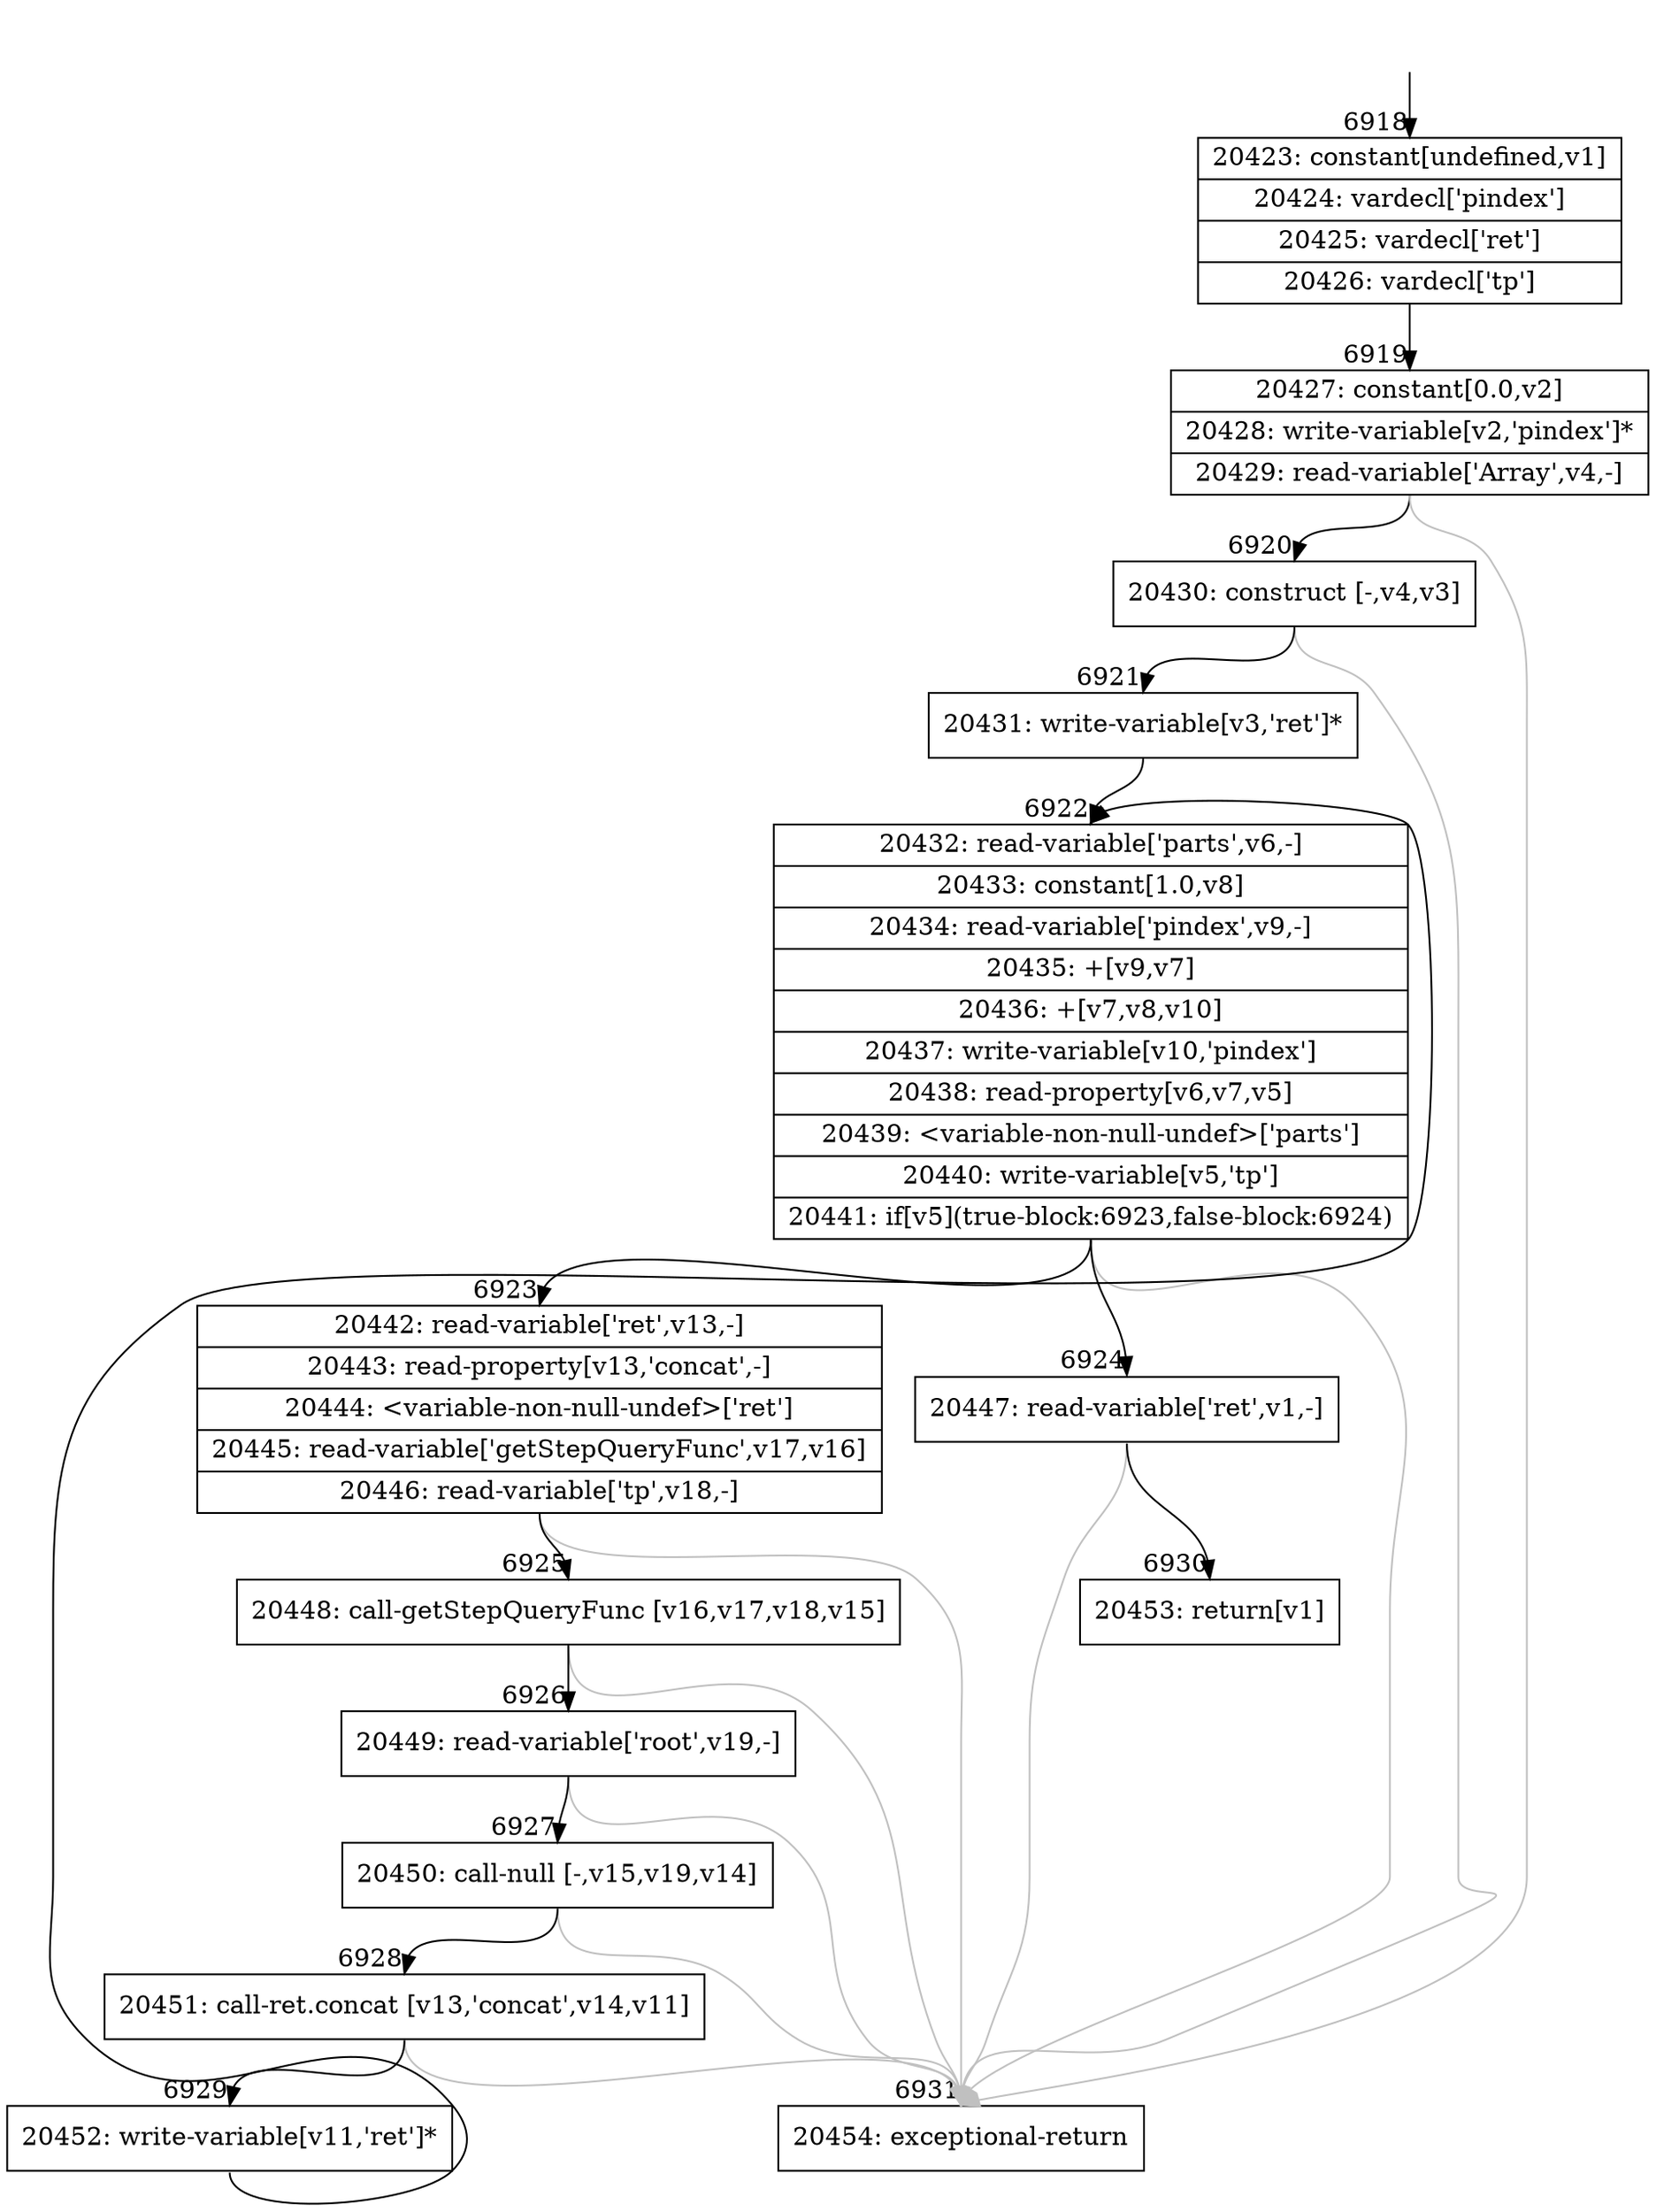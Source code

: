 digraph {
rankdir="TD"
BB_entry487[shape=none,label=""];
BB_entry487 -> BB6918 [tailport=s, headport=n, headlabel="    6918"]
BB6918 [shape=record label="{20423: constant[undefined,v1]|20424: vardecl['pindex']|20425: vardecl['ret']|20426: vardecl['tp']}" ] 
BB6918 -> BB6919 [tailport=s, headport=n, headlabel="      6919"]
BB6919 [shape=record label="{20427: constant[0.0,v2]|20428: write-variable[v2,'pindex']*|20429: read-variable['Array',v4,-]}" ] 
BB6919 -> BB6920 [tailport=s, headport=n, headlabel="      6920"]
BB6919 -> BB6931 [tailport=s, headport=n, color=gray, headlabel="      6931"]
BB6920 [shape=record label="{20430: construct [-,v4,v3]}" ] 
BB6920 -> BB6921 [tailport=s, headport=n, headlabel="      6921"]
BB6920 -> BB6931 [tailport=s, headport=n, color=gray]
BB6921 [shape=record label="{20431: write-variable[v3,'ret']*}" ] 
BB6921 -> BB6922 [tailport=s, headport=n, headlabel="      6922"]
BB6922 [shape=record label="{20432: read-variable['parts',v6,-]|20433: constant[1.0,v8]|20434: read-variable['pindex',v9,-]|20435: +[v9,v7]|20436: +[v7,v8,v10]|20437: write-variable[v10,'pindex']|20438: read-property[v6,v7,v5]|20439: \<variable-non-null-undef\>['parts']|20440: write-variable[v5,'tp']|20441: if[v5](true-block:6923,false-block:6924)}" ] 
BB6922 -> BB6923 [tailport=s, headport=n, headlabel="      6923"]
BB6922 -> BB6924 [tailport=s, headport=n, headlabel="      6924"]
BB6922 -> BB6931 [tailport=s, headport=n, color=gray]
BB6923 [shape=record label="{20442: read-variable['ret',v13,-]|20443: read-property[v13,'concat',-]|20444: \<variable-non-null-undef\>['ret']|20445: read-variable['getStepQueryFunc',v17,v16]|20446: read-variable['tp',v18,-]}" ] 
BB6923 -> BB6925 [tailport=s, headport=n, headlabel="      6925"]
BB6923 -> BB6931 [tailport=s, headport=n, color=gray]
BB6924 [shape=record label="{20447: read-variable['ret',v1,-]}" ] 
BB6924 -> BB6930 [tailport=s, headport=n, headlabel="      6930"]
BB6924 -> BB6931 [tailport=s, headport=n, color=gray]
BB6925 [shape=record label="{20448: call-getStepQueryFunc [v16,v17,v18,v15]}" ] 
BB6925 -> BB6926 [tailport=s, headport=n, headlabel="      6926"]
BB6925 -> BB6931 [tailport=s, headport=n, color=gray]
BB6926 [shape=record label="{20449: read-variable['root',v19,-]}" ] 
BB6926 -> BB6927 [tailport=s, headport=n, headlabel="      6927"]
BB6926 -> BB6931 [tailport=s, headport=n, color=gray]
BB6927 [shape=record label="{20450: call-null [-,v15,v19,v14]}" ] 
BB6927 -> BB6928 [tailport=s, headport=n, headlabel="      6928"]
BB6927 -> BB6931 [tailport=s, headport=n, color=gray]
BB6928 [shape=record label="{20451: call-ret.concat [v13,'concat',v14,v11]}" ] 
BB6928 -> BB6929 [tailport=s, headport=n, headlabel="      6929"]
BB6928 -> BB6931 [tailport=s, headport=n, color=gray]
BB6929 [shape=record label="{20452: write-variable[v11,'ret']*}" ] 
BB6929 -> BB6922 [tailport=s, headport=n]
BB6930 [shape=record label="{20453: return[v1]}" ] 
BB6931 [shape=record label="{20454: exceptional-return}" ] 
//#$~ 9750
}
